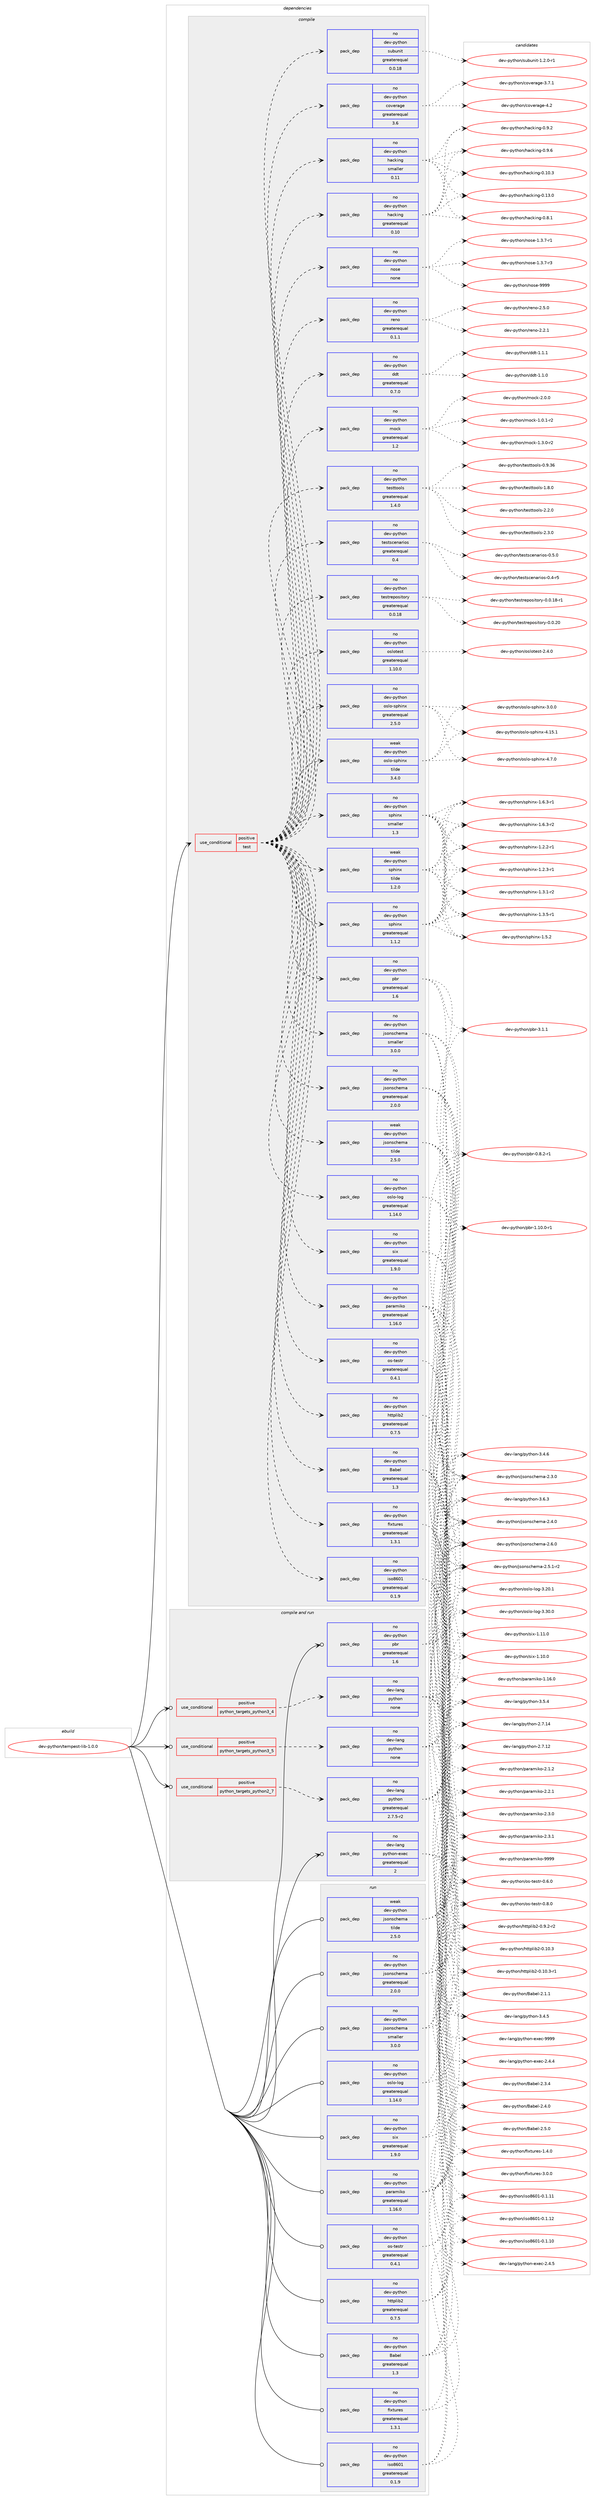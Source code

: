 digraph prolog {

# *************
# Graph options
# *************

newrank=true;
concentrate=true;
compound=true;
graph [rankdir=LR,fontname=Helvetica,fontsize=10,ranksep=1.5];#, ranksep=2.5, nodesep=0.2];
edge  [arrowhead=vee];
node  [fontname=Helvetica,fontsize=10];

# **********
# The ebuild
# **********

subgraph cluster_leftcol {
color=gray;
rank=same;
label=<<i>ebuild</i>>;
id [label="dev-python/tempest-lib-1.0.0", color=red, width=4, href="../dev-python/tempest-lib-1.0.0.svg"];
}

# ****************
# The dependencies
# ****************

subgraph cluster_midcol {
color=gray;
label=<<i>dependencies</i>>;
subgraph cluster_compile {
fillcolor="#eeeeee";
style=filled;
label=<<i>compile</i>>;
subgraph cond42608 {
dependency190089 [label=<<TABLE BORDER="0" CELLBORDER="1" CELLSPACING="0" CELLPADDING="4"><TR><TD ROWSPAN="3" CELLPADDING="10">use_conditional</TD></TR><TR><TD>positive</TD></TR><TR><TD>test</TD></TR></TABLE>>, shape=none, color=red];
subgraph pack143525 {
dependency190090 [label=<<TABLE BORDER="0" CELLBORDER="1" CELLSPACING="0" CELLPADDING="4" WIDTH="220"><TR><TD ROWSPAN="6" CELLPADDING="30">pack_dep</TD></TR><TR><TD WIDTH="110">no</TD></TR><TR><TD>dev-python</TD></TR><TR><TD>pbr</TD></TR><TR><TD>greaterequal</TD></TR><TR><TD>1.6</TD></TR></TABLE>>, shape=none, color=blue];
}
dependency190089:e -> dependency190090:w [weight=20,style="dashed",arrowhead="vee"];
subgraph pack143526 {
dependency190091 [label=<<TABLE BORDER="0" CELLBORDER="1" CELLSPACING="0" CELLPADDING="4" WIDTH="220"><TR><TD ROWSPAN="6" CELLPADDING="30">pack_dep</TD></TR><TR><TD WIDTH="110">no</TD></TR><TR><TD>dev-python</TD></TR><TR><TD>Babel</TD></TR><TR><TD>greaterequal</TD></TR><TR><TD>1.3</TD></TR></TABLE>>, shape=none, color=blue];
}
dependency190089:e -> dependency190091:w [weight=20,style="dashed",arrowhead="vee"];
subgraph pack143527 {
dependency190092 [label=<<TABLE BORDER="0" CELLBORDER="1" CELLSPACING="0" CELLPADDING="4" WIDTH="220"><TR><TD ROWSPAN="6" CELLPADDING="30">pack_dep</TD></TR><TR><TD WIDTH="110">no</TD></TR><TR><TD>dev-python</TD></TR><TR><TD>fixtures</TD></TR><TR><TD>greaterequal</TD></TR><TR><TD>1.3.1</TD></TR></TABLE>>, shape=none, color=blue];
}
dependency190089:e -> dependency190092:w [weight=20,style="dashed",arrowhead="vee"];
subgraph pack143528 {
dependency190093 [label=<<TABLE BORDER="0" CELLBORDER="1" CELLSPACING="0" CELLPADDING="4" WIDTH="220"><TR><TD ROWSPAN="6" CELLPADDING="30">pack_dep</TD></TR><TR><TD WIDTH="110">no</TD></TR><TR><TD>dev-python</TD></TR><TR><TD>iso8601</TD></TR><TR><TD>greaterequal</TD></TR><TR><TD>0.1.9</TD></TR></TABLE>>, shape=none, color=blue];
}
dependency190089:e -> dependency190093:w [weight=20,style="dashed",arrowhead="vee"];
subgraph pack143529 {
dependency190094 [label=<<TABLE BORDER="0" CELLBORDER="1" CELLSPACING="0" CELLPADDING="4" WIDTH="220"><TR><TD ROWSPAN="6" CELLPADDING="30">pack_dep</TD></TR><TR><TD WIDTH="110">no</TD></TR><TR><TD>dev-python</TD></TR><TR><TD>jsonschema</TD></TR><TR><TD>greaterequal</TD></TR><TR><TD>2.0.0</TD></TR></TABLE>>, shape=none, color=blue];
}
dependency190089:e -> dependency190094:w [weight=20,style="dashed",arrowhead="vee"];
subgraph pack143530 {
dependency190095 [label=<<TABLE BORDER="0" CELLBORDER="1" CELLSPACING="0" CELLPADDING="4" WIDTH="220"><TR><TD ROWSPAN="6" CELLPADDING="30">pack_dep</TD></TR><TR><TD WIDTH="110">weak</TD></TR><TR><TD>dev-python</TD></TR><TR><TD>jsonschema</TD></TR><TR><TD>tilde</TD></TR><TR><TD>2.5.0</TD></TR></TABLE>>, shape=none, color=blue];
}
dependency190089:e -> dependency190095:w [weight=20,style="dashed",arrowhead="vee"];
subgraph pack143531 {
dependency190096 [label=<<TABLE BORDER="0" CELLBORDER="1" CELLSPACING="0" CELLPADDING="4" WIDTH="220"><TR><TD ROWSPAN="6" CELLPADDING="30">pack_dep</TD></TR><TR><TD WIDTH="110">no</TD></TR><TR><TD>dev-python</TD></TR><TR><TD>jsonschema</TD></TR><TR><TD>smaller</TD></TR><TR><TD>3.0.0</TD></TR></TABLE>>, shape=none, color=blue];
}
dependency190089:e -> dependency190096:w [weight=20,style="dashed",arrowhead="vee"];
subgraph pack143532 {
dependency190097 [label=<<TABLE BORDER="0" CELLBORDER="1" CELLSPACING="0" CELLPADDING="4" WIDTH="220"><TR><TD ROWSPAN="6" CELLPADDING="30">pack_dep</TD></TR><TR><TD WIDTH="110">no</TD></TR><TR><TD>dev-python</TD></TR><TR><TD>httplib2</TD></TR><TR><TD>greaterequal</TD></TR><TR><TD>0.7.5</TD></TR></TABLE>>, shape=none, color=blue];
}
dependency190089:e -> dependency190097:w [weight=20,style="dashed",arrowhead="vee"];
subgraph pack143533 {
dependency190098 [label=<<TABLE BORDER="0" CELLBORDER="1" CELLSPACING="0" CELLPADDING="4" WIDTH="220"><TR><TD ROWSPAN="6" CELLPADDING="30">pack_dep</TD></TR><TR><TD WIDTH="110">no</TD></TR><TR><TD>dev-python</TD></TR><TR><TD>paramiko</TD></TR><TR><TD>greaterequal</TD></TR><TR><TD>1.16.0</TD></TR></TABLE>>, shape=none, color=blue];
}
dependency190089:e -> dependency190098:w [weight=20,style="dashed",arrowhead="vee"];
subgraph pack143534 {
dependency190099 [label=<<TABLE BORDER="0" CELLBORDER="1" CELLSPACING="0" CELLPADDING="4" WIDTH="220"><TR><TD ROWSPAN="6" CELLPADDING="30">pack_dep</TD></TR><TR><TD WIDTH="110">no</TD></TR><TR><TD>dev-python</TD></TR><TR><TD>six</TD></TR><TR><TD>greaterequal</TD></TR><TR><TD>1.9.0</TD></TR></TABLE>>, shape=none, color=blue];
}
dependency190089:e -> dependency190099:w [weight=20,style="dashed",arrowhead="vee"];
subgraph pack143535 {
dependency190100 [label=<<TABLE BORDER="0" CELLBORDER="1" CELLSPACING="0" CELLPADDING="4" WIDTH="220"><TR><TD ROWSPAN="6" CELLPADDING="30">pack_dep</TD></TR><TR><TD WIDTH="110">no</TD></TR><TR><TD>dev-python</TD></TR><TR><TD>oslo-log</TD></TR><TR><TD>greaterequal</TD></TR><TR><TD>1.14.0</TD></TR></TABLE>>, shape=none, color=blue];
}
dependency190089:e -> dependency190100:w [weight=20,style="dashed",arrowhead="vee"];
subgraph pack143536 {
dependency190101 [label=<<TABLE BORDER="0" CELLBORDER="1" CELLSPACING="0" CELLPADDING="4" WIDTH="220"><TR><TD ROWSPAN="6" CELLPADDING="30">pack_dep</TD></TR><TR><TD WIDTH="110">no</TD></TR><TR><TD>dev-python</TD></TR><TR><TD>os-testr</TD></TR><TR><TD>greaterequal</TD></TR><TR><TD>0.4.1</TD></TR></TABLE>>, shape=none, color=blue];
}
dependency190089:e -> dependency190101:w [weight=20,style="dashed",arrowhead="vee"];
subgraph pack143537 {
dependency190102 [label=<<TABLE BORDER="0" CELLBORDER="1" CELLSPACING="0" CELLPADDING="4" WIDTH="220"><TR><TD ROWSPAN="6" CELLPADDING="30">pack_dep</TD></TR><TR><TD WIDTH="110">no</TD></TR><TR><TD>dev-python</TD></TR><TR><TD>hacking</TD></TR><TR><TD>greaterequal</TD></TR><TR><TD>0.10</TD></TR></TABLE>>, shape=none, color=blue];
}
dependency190089:e -> dependency190102:w [weight=20,style="dashed",arrowhead="vee"];
subgraph pack143538 {
dependency190103 [label=<<TABLE BORDER="0" CELLBORDER="1" CELLSPACING="0" CELLPADDING="4" WIDTH="220"><TR><TD ROWSPAN="6" CELLPADDING="30">pack_dep</TD></TR><TR><TD WIDTH="110">no</TD></TR><TR><TD>dev-python</TD></TR><TR><TD>hacking</TD></TR><TR><TD>smaller</TD></TR><TR><TD>0.11</TD></TR></TABLE>>, shape=none, color=blue];
}
dependency190089:e -> dependency190103:w [weight=20,style="dashed",arrowhead="vee"];
subgraph pack143539 {
dependency190104 [label=<<TABLE BORDER="0" CELLBORDER="1" CELLSPACING="0" CELLPADDING="4" WIDTH="220"><TR><TD ROWSPAN="6" CELLPADDING="30">pack_dep</TD></TR><TR><TD WIDTH="110">no</TD></TR><TR><TD>dev-python</TD></TR><TR><TD>coverage</TD></TR><TR><TD>greaterequal</TD></TR><TR><TD>3.6</TD></TR></TABLE>>, shape=none, color=blue];
}
dependency190089:e -> dependency190104:w [weight=20,style="dashed",arrowhead="vee"];
subgraph pack143540 {
dependency190105 [label=<<TABLE BORDER="0" CELLBORDER="1" CELLSPACING="0" CELLPADDING="4" WIDTH="220"><TR><TD ROWSPAN="6" CELLPADDING="30">pack_dep</TD></TR><TR><TD WIDTH="110">no</TD></TR><TR><TD>dev-python</TD></TR><TR><TD>subunit</TD></TR><TR><TD>greaterequal</TD></TR><TR><TD>0.0.18</TD></TR></TABLE>>, shape=none, color=blue];
}
dependency190089:e -> dependency190105:w [weight=20,style="dashed",arrowhead="vee"];
subgraph pack143541 {
dependency190106 [label=<<TABLE BORDER="0" CELLBORDER="1" CELLSPACING="0" CELLPADDING="4" WIDTH="220"><TR><TD ROWSPAN="6" CELLPADDING="30">pack_dep</TD></TR><TR><TD WIDTH="110">no</TD></TR><TR><TD>dev-python</TD></TR><TR><TD>sphinx</TD></TR><TR><TD>greaterequal</TD></TR><TR><TD>1.1.2</TD></TR></TABLE>>, shape=none, color=blue];
}
dependency190089:e -> dependency190106:w [weight=20,style="dashed",arrowhead="vee"];
subgraph pack143542 {
dependency190107 [label=<<TABLE BORDER="0" CELLBORDER="1" CELLSPACING="0" CELLPADDING="4" WIDTH="220"><TR><TD ROWSPAN="6" CELLPADDING="30">pack_dep</TD></TR><TR><TD WIDTH="110">weak</TD></TR><TR><TD>dev-python</TD></TR><TR><TD>sphinx</TD></TR><TR><TD>tilde</TD></TR><TR><TD>1.2.0</TD></TR></TABLE>>, shape=none, color=blue];
}
dependency190089:e -> dependency190107:w [weight=20,style="dashed",arrowhead="vee"];
subgraph pack143543 {
dependency190108 [label=<<TABLE BORDER="0" CELLBORDER="1" CELLSPACING="0" CELLPADDING="4" WIDTH="220"><TR><TD ROWSPAN="6" CELLPADDING="30">pack_dep</TD></TR><TR><TD WIDTH="110">no</TD></TR><TR><TD>dev-python</TD></TR><TR><TD>sphinx</TD></TR><TR><TD>smaller</TD></TR><TR><TD>1.3</TD></TR></TABLE>>, shape=none, color=blue];
}
dependency190089:e -> dependency190108:w [weight=20,style="dashed",arrowhead="vee"];
subgraph pack143544 {
dependency190109 [label=<<TABLE BORDER="0" CELLBORDER="1" CELLSPACING="0" CELLPADDING="4" WIDTH="220"><TR><TD ROWSPAN="6" CELLPADDING="30">pack_dep</TD></TR><TR><TD WIDTH="110">no</TD></TR><TR><TD>dev-python</TD></TR><TR><TD>oslo-sphinx</TD></TR><TR><TD>greaterequal</TD></TR><TR><TD>2.5.0</TD></TR></TABLE>>, shape=none, color=blue];
}
dependency190089:e -> dependency190109:w [weight=20,style="dashed",arrowhead="vee"];
subgraph pack143545 {
dependency190110 [label=<<TABLE BORDER="0" CELLBORDER="1" CELLSPACING="0" CELLPADDING="4" WIDTH="220"><TR><TD ROWSPAN="6" CELLPADDING="30">pack_dep</TD></TR><TR><TD WIDTH="110">weak</TD></TR><TR><TD>dev-python</TD></TR><TR><TD>oslo-sphinx</TD></TR><TR><TD>tilde</TD></TR><TR><TD>3.4.0</TD></TR></TABLE>>, shape=none, color=blue];
}
dependency190089:e -> dependency190110:w [weight=20,style="dashed",arrowhead="vee"];
subgraph pack143546 {
dependency190111 [label=<<TABLE BORDER="0" CELLBORDER="1" CELLSPACING="0" CELLPADDING="4" WIDTH="220"><TR><TD ROWSPAN="6" CELLPADDING="30">pack_dep</TD></TR><TR><TD WIDTH="110">no</TD></TR><TR><TD>dev-python</TD></TR><TR><TD>oslotest</TD></TR><TR><TD>greaterequal</TD></TR><TR><TD>1.10.0</TD></TR></TABLE>>, shape=none, color=blue];
}
dependency190089:e -> dependency190111:w [weight=20,style="dashed",arrowhead="vee"];
subgraph pack143547 {
dependency190112 [label=<<TABLE BORDER="0" CELLBORDER="1" CELLSPACING="0" CELLPADDING="4" WIDTH="220"><TR><TD ROWSPAN="6" CELLPADDING="30">pack_dep</TD></TR><TR><TD WIDTH="110">no</TD></TR><TR><TD>dev-python</TD></TR><TR><TD>testrepository</TD></TR><TR><TD>greaterequal</TD></TR><TR><TD>0.0.18</TD></TR></TABLE>>, shape=none, color=blue];
}
dependency190089:e -> dependency190112:w [weight=20,style="dashed",arrowhead="vee"];
subgraph pack143548 {
dependency190113 [label=<<TABLE BORDER="0" CELLBORDER="1" CELLSPACING="0" CELLPADDING="4" WIDTH="220"><TR><TD ROWSPAN="6" CELLPADDING="30">pack_dep</TD></TR><TR><TD WIDTH="110">no</TD></TR><TR><TD>dev-python</TD></TR><TR><TD>testscenarios</TD></TR><TR><TD>greaterequal</TD></TR><TR><TD>0.4</TD></TR></TABLE>>, shape=none, color=blue];
}
dependency190089:e -> dependency190113:w [weight=20,style="dashed",arrowhead="vee"];
subgraph pack143549 {
dependency190114 [label=<<TABLE BORDER="0" CELLBORDER="1" CELLSPACING="0" CELLPADDING="4" WIDTH="220"><TR><TD ROWSPAN="6" CELLPADDING="30">pack_dep</TD></TR><TR><TD WIDTH="110">no</TD></TR><TR><TD>dev-python</TD></TR><TR><TD>testtools</TD></TR><TR><TD>greaterequal</TD></TR><TR><TD>1.4.0</TD></TR></TABLE>>, shape=none, color=blue];
}
dependency190089:e -> dependency190114:w [weight=20,style="dashed",arrowhead="vee"];
subgraph pack143550 {
dependency190115 [label=<<TABLE BORDER="0" CELLBORDER="1" CELLSPACING="0" CELLPADDING="4" WIDTH="220"><TR><TD ROWSPAN="6" CELLPADDING="30">pack_dep</TD></TR><TR><TD WIDTH="110">no</TD></TR><TR><TD>dev-python</TD></TR><TR><TD>mock</TD></TR><TR><TD>greaterequal</TD></TR><TR><TD>1.2</TD></TR></TABLE>>, shape=none, color=blue];
}
dependency190089:e -> dependency190115:w [weight=20,style="dashed",arrowhead="vee"];
subgraph pack143551 {
dependency190116 [label=<<TABLE BORDER="0" CELLBORDER="1" CELLSPACING="0" CELLPADDING="4" WIDTH="220"><TR><TD ROWSPAN="6" CELLPADDING="30">pack_dep</TD></TR><TR><TD WIDTH="110">no</TD></TR><TR><TD>dev-python</TD></TR><TR><TD>ddt</TD></TR><TR><TD>greaterequal</TD></TR><TR><TD>0.7.0</TD></TR></TABLE>>, shape=none, color=blue];
}
dependency190089:e -> dependency190116:w [weight=20,style="dashed",arrowhead="vee"];
subgraph pack143552 {
dependency190117 [label=<<TABLE BORDER="0" CELLBORDER="1" CELLSPACING="0" CELLPADDING="4" WIDTH="220"><TR><TD ROWSPAN="6" CELLPADDING="30">pack_dep</TD></TR><TR><TD WIDTH="110">no</TD></TR><TR><TD>dev-python</TD></TR><TR><TD>reno</TD></TR><TR><TD>greaterequal</TD></TR><TR><TD>0.1.1</TD></TR></TABLE>>, shape=none, color=blue];
}
dependency190089:e -> dependency190117:w [weight=20,style="dashed",arrowhead="vee"];
subgraph pack143553 {
dependency190118 [label=<<TABLE BORDER="0" CELLBORDER="1" CELLSPACING="0" CELLPADDING="4" WIDTH="220"><TR><TD ROWSPAN="6" CELLPADDING="30">pack_dep</TD></TR><TR><TD WIDTH="110">no</TD></TR><TR><TD>dev-python</TD></TR><TR><TD>nose</TD></TR><TR><TD>none</TD></TR><TR><TD></TD></TR></TABLE>>, shape=none, color=blue];
}
dependency190089:e -> dependency190118:w [weight=20,style="dashed",arrowhead="vee"];
}
id:e -> dependency190089:w [weight=20,style="solid",arrowhead="vee"];
}
subgraph cluster_compileandrun {
fillcolor="#eeeeee";
style=filled;
label=<<i>compile and run</i>>;
subgraph cond42609 {
dependency190119 [label=<<TABLE BORDER="0" CELLBORDER="1" CELLSPACING="0" CELLPADDING="4"><TR><TD ROWSPAN="3" CELLPADDING="10">use_conditional</TD></TR><TR><TD>positive</TD></TR><TR><TD>python_targets_python2_7</TD></TR></TABLE>>, shape=none, color=red];
subgraph pack143554 {
dependency190120 [label=<<TABLE BORDER="0" CELLBORDER="1" CELLSPACING="0" CELLPADDING="4" WIDTH="220"><TR><TD ROWSPAN="6" CELLPADDING="30">pack_dep</TD></TR><TR><TD WIDTH="110">no</TD></TR><TR><TD>dev-lang</TD></TR><TR><TD>python</TD></TR><TR><TD>greaterequal</TD></TR><TR><TD>2.7.5-r2</TD></TR></TABLE>>, shape=none, color=blue];
}
dependency190119:e -> dependency190120:w [weight=20,style="dashed",arrowhead="vee"];
}
id:e -> dependency190119:w [weight=20,style="solid",arrowhead="odotvee"];
subgraph cond42610 {
dependency190121 [label=<<TABLE BORDER="0" CELLBORDER="1" CELLSPACING="0" CELLPADDING="4"><TR><TD ROWSPAN="3" CELLPADDING="10">use_conditional</TD></TR><TR><TD>positive</TD></TR><TR><TD>python_targets_python3_4</TD></TR></TABLE>>, shape=none, color=red];
subgraph pack143555 {
dependency190122 [label=<<TABLE BORDER="0" CELLBORDER="1" CELLSPACING="0" CELLPADDING="4" WIDTH="220"><TR><TD ROWSPAN="6" CELLPADDING="30">pack_dep</TD></TR><TR><TD WIDTH="110">no</TD></TR><TR><TD>dev-lang</TD></TR><TR><TD>python</TD></TR><TR><TD>none</TD></TR><TR><TD></TD></TR></TABLE>>, shape=none, color=blue];
}
dependency190121:e -> dependency190122:w [weight=20,style="dashed",arrowhead="vee"];
}
id:e -> dependency190121:w [weight=20,style="solid",arrowhead="odotvee"];
subgraph cond42611 {
dependency190123 [label=<<TABLE BORDER="0" CELLBORDER="1" CELLSPACING="0" CELLPADDING="4"><TR><TD ROWSPAN="3" CELLPADDING="10">use_conditional</TD></TR><TR><TD>positive</TD></TR><TR><TD>python_targets_python3_5</TD></TR></TABLE>>, shape=none, color=red];
subgraph pack143556 {
dependency190124 [label=<<TABLE BORDER="0" CELLBORDER="1" CELLSPACING="0" CELLPADDING="4" WIDTH="220"><TR><TD ROWSPAN="6" CELLPADDING="30">pack_dep</TD></TR><TR><TD WIDTH="110">no</TD></TR><TR><TD>dev-lang</TD></TR><TR><TD>python</TD></TR><TR><TD>none</TD></TR><TR><TD></TD></TR></TABLE>>, shape=none, color=blue];
}
dependency190123:e -> dependency190124:w [weight=20,style="dashed",arrowhead="vee"];
}
id:e -> dependency190123:w [weight=20,style="solid",arrowhead="odotvee"];
subgraph pack143557 {
dependency190125 [label=<<TABLE BORDER="0" CELLBORDER="1" CELLSPACING="0" CELLPADDING="4" WIDTH="220"><TR><TD ROWSPAN="6" CELLPADDING="30">pack_dep</TD></TR><TR><TD WIDTH="110">no</TD></TR><TR><TD>dev-lang</TD></TR><TR><TD>python-exec</TD></TR><TR><TD>greaterequal</TD></TR><TR><TD>2</TD></TR></TABLE>>, shape=none, color=blue];
}
id:e -> dependency190125:w [weight=20,style="solid",arrowhead="odotvee"];
subgraph pack143558 {
dependency190126 [label=<<TABLE BORDER="0" CELLBORDER="1" CELLSPACING="0" CELLPADDING="4" WIDTH="220"><TR><TD ROWSPAN="6" CELLPADDING="30">pack_dep</TD></TR><TR><TD WIDTH="110">no</TD></TR><TR><TD>dev-python</TD></TR><TR><TD>pbr</TD></TR><TR><TD>greaterequal</TD></TR><TR><TD>1.6</TD></TR></TABLE>>, shape=none, color=blue];
}
id:e -> dependency190126:w [weight=20,style="solid",arrowhead="odotvee"];
}
subgraph cluster_run {
fillcolor="#eeeeee";
style=filled;
label=<<i>run</i>>;
subgraph pack143559 {
dependency190127 [label=<<TABLE BORDER="0" CELLBORDER="1" CELLSPACING="0" CELLPADDING="4" WIDTH="220"><TR><TD ROWSPAN="6" CELLPADDING="30">pack_dep</TD></TR><TR><TD WIDTH="110">no</TD></TR><TR><TD>dev-python</TD></TR><TR><TD>Babel</TD></TR><TR><TD>greaterequal</TD></TR><TR><TD>1.3</TD></TR></TABLE>>, shape=none, color=blue];
}
id:e -> dependency190127:w [weight=20,style="solid",arrowhead="odot"];
subgraph pack143560 {
dependency190128 [label=<<TABLE BORDER="0" CELLBORDER="1" CELLSPACING="0" CELLPADDING="4" WIDTH="220"><TR><TD ROWSPAN="6" CELLPADDING="30">pack_dep</TD></TR><TR><TD WIDTH="110">no</TD></TR><TR><TD>dev-python</TD></TR><TR><TD>fixtures</TD></TR><TR><TD>greaterequal</TD></TR><TR><TD>1.3.1</TD></TR></TABLE>>, shape=none, color=blue];
}
id:e -> dependency190128:w [weight=20,style="solid",arrowhead="odot"];
subgraph pack143561 {
dependency190129 [label=<<TABLE BORDER="0" CELLBORDER="1" CELLSPACING="0" CELLPADDING="4" WIDTH="220"><TR><TD ROWSPAN="6" CELLPADDING="30">pack_dep</TD></TR><TR><TD WIDTH="110">no</TD></TR><TR><TD>dev-python</TD></TR><TR><TD>httplib2</TD></TR><TR><TD>greaterequal</TD></TR><TR><TD>0.7.5</TD></TR></TABLE>>, shape=none, color=blue];
}
id:e -> dependency190129:w [weight=20,style="solid",arrowhead="odot"];
subgraph pack143562 {
dependency190130 [label=<<TABLE BORDER="0" CELLBORDER="1" CELLSPACING="0" CELLPADDING="4" WIDTH="220"><TR><TD ROWSPAN="6" CELLPADDING="30">pack_dep</TD></TR><TR><TD WIDTH="110">no</TD></TR><TR><TD>dev-python</TD></TR><TR><TD>iso8601</TD></TR><TR><TD>greaterequal</TD></TR><TR><TD>0.1.9</TD></TR></TABLE>>, shape=none, color=blue];
}
id:e -> dependency190130:w [weight=20,style="solid",arrowhead="odot"];
subgraph pack143563 {
dependency190131 [label=<<TABLE BORDER="0" CELLBORDER="1" CELLSPACING="0" CELLPADDING="4" WIDTH="220"><TR><TD ROWSPAN="6" CELLPADDING="30">pack_dep</TD></TR><TR><TD WIDTH="110">no</TD></TR><TR><TD>dev-python</TD></TR><TR><TD>jsonschema</TD></TR><TR><TD>greaterequal</TD></TR><TR><TD>2.0.0</TD></TR></TABLE>>, shape=none, color=blue];
}
id:e -> dependency190131:w [weight=20,style="solid",arrowhead="odot"];
subgraph pack143564 {
dependency190132 [label=<<TABLE BORDER="0" CELLBORDER="1" CELLSPACING="0" CELLPADDING="4" WIDTH="220"><TR><TD ROWSPAN="6" CELLPADDING="30">pack_dep</TD></TR><TR><TD WIDTH="110">no</TD></TR><TR><TD>dev-python</TD></TR><TR><TD>jsonschema</TD></TR><TR><TD>smaller</TD></TR><TR><TD>3.0.0</TD></TR></TABLE>>, shape=none, color=blue];
}
id:e -> dependency190132:w [weight=20,style="solid",arrowhead="odot"];
subgraph pack143565 {
dependency190133 [label=<<TABLE BORDER="0" CELLBORDER="1" CELLSPACING="0" CELLPADDING="4" WIDTH="220"><TR><TD ROWSPAN="6" CELLPADDING="30">pack_dep</TD></TR><TR><TD WIDTH="110">no</TD></TR><TR><TD>dev-python</TD></TR><TR><TD>os-testr</TD></TR><TR><TD>greaterequal</TD></TR><TR><TD>0.4.1</TD></TR></TABLE>>, shape=none, color=blue];
}
id:e -> dependency190133:w [weight=20,style="solid",arrowhead="odot"];
subgraph pack143566 {
dependency190134 [label=<<TABLE BORDER="0" CELLBORDER="1" CELLSPACING="0" CELLPADDING="4" WIDTH="220"><TR><TD ROWSPAN="6" CELLPADDING="30">pack_dep</TD></TR><TR><TD WIDTH="110">no</TD></TR><TR><TD>dev-python</TD></TR><TR><TD>oslo-log</TD></TR><TR><TD>greaterequal</TD></TR><TR><TD>1.14.0</TD></TR></TABLE>>, shape=none, color=blue];
}
id:e -> dependency190134:w [weight=20,style="solid",arrowhead="odot"];
subgraph pack143567 {
dependency190135 [label=<<TABLE BORDER="0" CELLBORDER="1" CELLSPACING="0" CELLPADDING="4" WIDTH="220"><TR><TD ROWSPAN="6" CELLPADDING="30">pack_dep</TD></TR><TR><TD WIDTH="110">no</TD></TR><TR><TD>dev-python</TD></TR><TR><TD>paramiko</TD></TR><TR><TD>greaterequal</TD></TR><TR><TD>1.16.0</TD></TR></TABLE>>, shape=none, color=blue];
}
id:e -> dependency190135:w [weight=20,style="solid",arrowhead="odot"];
subgraph pack143568 {
dependency190136 [label=<<TABLE BORDER="0" CELLBORDER="1" CELLSPACING="0" CELLPADDING="4" WIDTH="220"><TR><TD ROWSPAN="6" CELLPADDING="30">pack_dep</TD></TR><TR><TD WIDTH="110">no</TD></TR><TR><TD>dev-python</TD></TR><TR><TD>six</TD></TR><TR><TD>greaterequal</TD></TR><TR><TD>1.9.0</TD></TR></TABLE>>, shape=none, color=blue];
}
id:e -> dependency190136:w [weight=20,style="solid",arrowhead="odot"];
subgraph pack143569 {
dependency190137 [label=<<TABLE BORDER="0" CELLBORDER="1" CELLSPACING="0" CELLPADDING="4" WIDTH="220"><TR><TD ROWSPAN="6" CELLPADDING="30">pack_dep</TD></TR><TR><TD WIDTH="110">weak</TD></TR><TR><TD>dev-python</TD></TR><TR><TD>jsonschema</TD></TR><TR><TD>tilde</TD></TR><TR><TD>2.5.0</TD></TR></TABLE>>, shape=none, color=blue];
}
id:e -> dependency190137:w [weight=20,style="solid",arrowhead="odot"];
}
}

# **************
# The candidates
# **************

subgraph cluster_choices {
rank=same;
color=gray;
label=<<i>candidates</i>>;

subgraph choice143525 {
color=black;
nodesep=1;
choice1001011184511212111610411111047112981144548465646504511449 [label="dev-python/pbr-0.8.2-r1", color=red, width=4,href="../dev-python/pbr-0.8.2-r1.svg"];
choice100101118451121211161041111104711298114454946494846484511449 [label="dev-python/pbr-1.10.0-r1", color=red, width=4,href="../dev-python/pbr-1.10.0-r1.svg"];
choice100101118451121211161041111104711298114455146494649 [label="dev-python/pbr-3.1.1", color=red, width=4,href="../dev-python/pbr-3.1.1.svg"];
dependency190090:e -> choice1001011184511212111610411111047112981144548465646504511449:w [style=dotted,weight="100"];
dependency190090:e -> choice100101118451121211161041111104711298114454946494846484511449:w [style=dotted,weight="100"];
dependency190090:e -> choice100101118451121211161041111104711298114455146494649:w [style=dotted,weight="100"];
}
subgraph choice143526 {
color=black;
nodesep=1;
choice1001011184511212111610411111047669798101108455046494649 [label="dev-python/Babel-2.1.1", color=red, width=4,href="../dev-python/Babel-2.1.1.svg"];
choice1001011184511212111610411111047669798101108455046514652 [label="dev-python/Babel-2.3.4", color=red, width=4,href="../dev-python/Babel-2.3.4.svg"];
choice1001011184511212111610411111047669798101108455046524648 [label="dev-python/Babel-2.4.0", color=red, width=4,href="../dev-python/Babel-2.4.0.svg"];
choice1001011184511212111610411111047669798101108455046534648 [label="dev-python/Babel-2.5.0", color=red, width=4,href="../dev-python/Babel-2.5.0.svg"];
dependency190091:e -> choice1001011184511212111610411111047669798101108455046494649:w [style=dotted,weight="100"];
dependency190091:e -> choice1001011184511212111610411111047669798101108455046514652:w [style=dotted,weight="100"];
dependency190091:e -> choice1001011184511212111610411111047669798101108455046524648:w [style=dotted,weight="100"];
dependency190091:e -> choice1001011184511212111610411111047669798101108455046534648:w [style=dotted,weight="100"];
}
subgraph choice143527 {
color=black;
nodesep=1;
choice1001011184511212111610411111047102105120116117114101115454946524648 [label="dev-python/fixtures-1.4.0", color=red, width=4,href="../dev-python/fixtures-1.4.0.svg"];
choice1001011184511212111610411111047102105120116117114101115455146484648 [label="dev-python/fixtures-3.0.0", color=red, width=4,href="../dev-python/fixtures-3.0.0.svg"];
dependency190092:e -> choice1001011184511212111610411111047102105120116117114101115454946524648:w [style=dotted,weight="100"];
dependency190092:e -> choice1001011184511212111610411111047102105120116117114101115455146484648:w [style=dotted,weight="100"];
}
subgraph choice143528 {
color=black;
nodesep=1;
choice10010111845112121116104111110471051151115654484945484649464948 [label="dev-python/iso8601-0.1.10", color=red, width=4,href="../dev-python/iso8601-0.1.10.svg"];
choice10010111845112121116104111110471051151115654484945484649464949 [label="dev-python/iso8601-0.1.11", color=red, width=4,href="../dev-python/iso8601-0.1.11.svg"];
choice10010111845112121116104111110471051151115654484945484649464950 [label="dev-python/iso8601-0.1.12", color=red, width=4,href="../dev-python/iso8601-0.1.12.svg"];
dependency190093:e -> choice10010111845112121116104111110471051151115654484945484649464948:w [style=dotted,weight="100"];
dependency190093:e -> choice10010111845112121116104111110471051151115654484945484649464949:w [style=dotted,weight="100"];
dependency190093:e -> choice10010111845112121116104111110471051151115654484945484649464950:w [style=dotted,weight="100"];
}
subgraph choice143529 {
color=black;
nodesep=1;
choice10010111845112121116104111110471061151111101159910410110997455046514648 [label="dev-python/jsonschema-2.3.0", color=red, width=4,href="../dev-python/jsonschema-2.3.0.svg"];
choice10010111845112121116104111110471061151111101159910410110997455046524648 [label="dev-python/jsonschema-2.4.0", color=red, width=4,href="../dev-python/jsonschema-2.4.0.svg"];
choice100101118451121211161041111104710611511111011599104101109974550465346494511450 [label="dev-python/jsonschema-2.5.1-r2", color=red, width=4,href="../dev-python/jsonschema-2.5.1-r2.svg"];
choice10010111845112121116104111110471061151111101159910410110997455046544648 [label="dev-python/jsonschema-2.6.0", color=red, width=4,href="../dev-python/jsonschema-2.6.0.svg"];
dependency190094:e -> choice10010111845112121116104111110471061151111101159910410110997455046514648:w [style=dotted,weight="100"];
dependency190094:e -> choice10010111845112121116104111110471061151111101159910410110997455046524648:w [style=dotted,weight="100"];
dependency190094:e -> choice100101118451121211161041111104710611511111011599104101109974550465346494511450:w [style=dotted,weight="100"];
dependency190094:e -> choice10010111845112121116104111110471061151111101159910410110997455046544648:w [style=dotted,weight="100"];
}
subgraph choice143530 {
color=black;
nodesep=1;
choice10010111845112121116104111110471061151111101159910410110997455046514648 [label="dev-python/jsonschema-2.3.0", color=red, width=4,href="../dev-python/jsonschema-2.3.0.svg"];
choice10010111845112121116104111110471061151111101159910410110997455046524648 [label="dev-python/jsonschema-2.4.0", color=red, width=4,href="../dev-python/jsonschema-2.4.0.svg"];
choice100101118451121211161041111104710611511111011599104101109974550465346494511450 [label="dev-python/jsonschema-2.5.1-r2", color=red, width=4,href="../dev-python/jsonschema-2.5.1-r2.svg"];
choice10010111845112121116104111110471061151111101159910410110997455046544648 [label="dev-python/jsonschema-2.6.0", color=red, width=4,href="../dev-python/jsonschema-2.6.0.svg"];
dependency190095:e -> choice10010111845112121116104111110471061151111101159910410110997455046514648:w [style=dotted,weight="100"];
dependency190095:e -> choice10010111845112121116104111110471061151111101159910410110997455046524648:w [style=dotted,weight="100"];
dependency190095:e -> choice100101118451121211161041111104710611511111011599104101109974550465346494511450:w [style=dotted,weight="100"];
dependency190095:e -> choice10010111845112121116104111110471061151111101159910410110997455046544648:w [style=dotted,weight="100"];
}
subgraph choice143531 {
color=black;
nodesep=1;
choice10010111845112121116104111110471061151111101159910410110997455046514648 [label="dev-python/jsonschema-2.3.0", color=red, width=4,href="../dev-python/jsonschema-2.3.0.svg"];
choice10010111845112121116104111110471061151111101159910410110997455046524648 [label="dev-python/jsonschema-2.4.0", color=red, width=4,href="../dev-python/jsonschema-2.4.0.svg"];
choice100101118451121211161041111104710611511111011599104101109974550465346494511450 [label="dev-python/jsonschema-2.5.1-r2", color=red, width=4,href="../dev-python/jsonschema-2.5.1-r2.svg"];
choice10010111845112121116104111110471061151111101159910410110997455046544648 [label="dev-python/jsonschema-2.6.0", color=red, width=4,href="../dev-python/jsonschema-2.6.0.svg"];
dependency190096:e -> choice10010111845112121116104111110471061151111101159910410110997455046514648:w [style=dotted,weight="100"];
dependency190096:e -> choice10010111845112121116104111110471061151111101159910410110997455046524648:w [style=dotted,weight="100"];
dependency190096:e -> choice100101118451121211161041111104710611511111011599104101109974550465346494511450:w [style=dotted,weight="100"];
dependency190096:e -> choice10010111845112121116104111110471061151111101159910410110997455046544648:w [style=dotted,weight="100"];
}
subgraph choice143532 {
color=black;
nodesep=1;
choice1001011184511212111610411111047104116116112108105985045484649484651 [label="dev-python/httplib2-0.10.3", color=red, width=4,href="../dev-python/httplib2-0.10.3.svg"];
choice10010111845112121116104111110471041161161121081059850454846494846514511449 [label="dev-python/httplib2-0.10.3-r1", color=red, width=4,href="../dev-python/httplib2-0.10.3-r1.svg"];
choice100101118451121211161041111104710411611611210810598504548465746504511450 [label="dev-python/httplib2-0.9.2-r2", color=red, width=4,href="../dev-python/httplib2-0.9.2-r2.svg"];
dependency190097:e -> choice1001011184511212111610411111047104116116112108105985045484649484651:w [style=dotted,weight="100"];
dependency190097:e -> choice10010111845112121116104111110471041161161121081059850454846494846514511449:w [style=dotted,weight="100"];
dependency190097:e -> choice100101118451121211161041111104710411611611210810598504548465746504511450:w [style=dotted,weight="100"];
}
subgraph choice143533 {
color=black;
nodesep=1;
choice1001011184511212111610411111047112971149710910510711145494649544648 [label="dev-python/paramiko-1.16.0", color=red, width=4,href="../dev-python/paramiko-1.16.0.svg"];
choice10010111845112121116104111110471129711497109105107111455046494650 [label="dev-python/paramiko-2.1.2", color=red, width=4,href="../dev-python/paramiko-2.1.2.svg"];
choice10010111845112121116104111110471129711497109105107111455046504649 [label="dev-python/paramiko-2.2.1", color=red, width=4,href="../dev-python/paramiko-2.2.1.svg"];
choice10010111845112121116104111110471129711497109105107111455046514648 [label="dev-python/paramiko-2.3.0", color=red, width=4,href="../dev-python/paramiko-2.3.0.svg"];
choice10010111845112121116104111110471129711497109105107111455046514649 [label="dev-python/paramiko-2.3.1", color=red, width=4,href="../dev-python/paramiko-2.3.1.svg"];
choice100101118451121211161041111104711297114971091051071114557575757 [label="dev-python/paramiko-9999", color=red, width=4,href="../dev-python/paramiko-9999.svg"];
dependency190098:e -> choice1001011184511212111610411111047112971149710910510711145494649544648:w [style=dotted,weight="100"];
dependency190098:e -> choice10010111845112121116104111110471129711497109105107111455046494650:w [style=dotted,weight="100"];
dependency190098:e -> choice10010111845112121116104111110471129711497109105107111455046504649:w [style=dotted,weight="100"];
dependency190098:e -> choice10010111845112121116104111110471129711497109105107111455046514648:w [style=dotted,weight="100"];
dependency190098:e -> choice10010111845112121116104111110471129711497109105107111455046514649:w [style=dotted,weight="100"];
dependency190098:e -> choice100101118451121211161041111104711297114971091051071114557575757:w [style=dotted,weight="100"];
}
subgraph choice143534 {
color=black;
nodesep=1;
choice100101118451121211161041111104711510512045494649484648 [label="dev-python/six-1.10.0", color=red, width=4,href="../dev-python/six-1.10.0.svg"];
choice100101118451121211161041111104711510512045494649494648 [label="dev-python/six-1.11.0", color=red, width=4,href="../dev-python/six-1.11.0.svg"];
dependency190099:e -> choice100101118451121211161041111104711510512045494649484648:w [style=dotted,weight="100"];
dependency190099:e -> choice100101118451121211161041111104711510512045494649494648:w [style=dotted,weight="100"];
}
subgraph choice143535 {
color=black;
nodesep=1;
choice10010111845112121116104111110471111151081114510811110345514650484649 [label="dev-python/oslo-log-3.20.1", color=red, width=4,href="../dev-python/oslo-log-3.20.1.svg"];
choice10010111845112121116104111110471111151081114510811110345514651484648 [label="dev-python/oslo-log-3.30.0", color=red, width=4,href="../dev-python/oslo-log-3.30.0.svg"];
dependency190100:e -> choice10010111845112121116104111110471111151081114510811110345514650484649:w [style=dotted,weight="100"];
dependency190100:e -> choice10010111845112121116104111110471111151081114510811110345514651484648:w [style=dotted,weight="100"];
}
subgraph choice143536 {
color=black;
nodesep=1;
choice100101118451121211161041111104711111545116101115116114454846544648 [label="dev-python/os-testr-0.6.0", color=red, width=4,href="../dev-python/os-testr-0.6.0.svg"];
choice100101118451121211161041111104711111545116101115116114454846564648 [label="dev-python/os-testr-0.8.0", color=red, width=4,href="../dev-python/os-testr-0.8.0.svg"];
dependency190101:e -> choice100101118451121211161041111104711111545116101115116114454846544648:w [style=dotted,weight="100"];
dependency190101:e -> choice100101118451121211161041111104711111545116101115116114454846564648:w [style=dotted,weight="100"];
}
subgraph choice143537 {
color=black;
nodesep=1;
choice1001011184511212111610411111047104979910710511010345484649484651 [label="dev-python/hacking-0.10.3", color=red, width=4,href="../dev-python/hacking-0.10.3.svg"];
choice1001011184511212111610411111047104979910710511010345484649514648 [label="dev-python/hacking-0.13.0", color=red, width=4,href="../dev-python/hacking-0.13.0.svg"];
choice10010111845112121116104111110471049799107105110103454846564649 [label="dev-python/hacking-0.8.1", color=red, width=4,href="../dev-python/hacking-0.8.1.svg"];
choice10010111845112121116104111110471049799107105110103454846574650 [label="dev-python/hacking-0.9.2", color=red, width=4,href="../dev-python/hacking-0.9.2.svg"];
choice10010111845112121116104111110471049799107105110103454846574654 [label="dev-python/hacking-0.9.6", color=red, width=4,href="../dev-python/hacking-0.9.6.svg"];
dependency190102:e -> choice1001011184511212111610411111047104979910710511010345484649484651:w [style=dotted,weight="100"];
dependency190102:e -> choice1001011184511212111610411111047104979910710511010345484649514648:w [style=dotted,weight="100"];
dependency190102:e -> choice10010111845112121116104111110471049799107105110103454846564649:w [style=dotted,weight="100"];
dependency190102:e -> choice10010111845112121116104111110471049799107105110103454846574650:w [style=dotted,weight="100"];
dependency190102:e -> choice10010111845112121116104111110471049799107105110103454846574654:w [style=dotted,weight="100"];
}
subgraph choice143538 {
color=black;
nodesep=1;
choice1001011184511212111610411111047104979910710511010345484649484651 [label="dev-python/hacking-0.10.3", color=red, width=4,href="../dev-python/hacking-0.10.3.svg"];
choice1001011184511212111610411111047104979910710511010345484649514648 [label="dev-python/hacking-0.13.0", color=red, width=4,href="../dev-python/hacking-0.13.0.svg"];
choice10010111845112121116104111110471049799107105110103454846564649 [label="dev-python/hacking-0.8.1", color=red, width=4,href="../dev-python/hacking-0.8.1.svg"];
choice10010111845112121116104111110471049799107105110103454846574650 [label="dev-python/hacking-0.9.2", color=red, width=4,href="../dev-python/hacking-0.9.2.svg"];
choice10010111845112121116104111110471049799107105110103454846574654 [label="dev-python/hacking-0.9.6", color=red, width=4,href="../dev-python/hacking-0.9.6.svg"];
dependency190103:e -> choice1001011184511212111610411111047104979910710511010345484649484651:w [style=dotted,weight="100"];
dependency190103:e -> choice1001011184511212111610411111047104979910710511010345484649514648:w [style=dotted,weight="100"];
dependency190103:e -> choice10010111845112121116104111110471049799107105110103454846564649:w [style=dotted,weight="100"];
dependency190103:e -> choice10010111845112121116104111110471049799107105110103454846574650:w [style=dotted,weight="100"];
dependency190103:e -> choice10010111845112121116104111110471049799107105110103454846574654:w [style=dotted,weight="100"];
}
subgraph choice143539 {
color=black;
nodesep=1;
choice10010111845112121116104111110479911111810111497103101455146554649 [label="dev-python/coverage-3.7.1", color=red, width=4,href="../dev-python/coverage-3.7.1.svg"];
choice1001011184511212111610411111047991111181011149710310145524650 [label="dev-python/coverage-4.2", color=red, width=4,href="../dev-python/coverage-4.2.svg"];
dependency190104:e -> choice10010111845112121116104111110479911111810111497103101455146554649:w [style=dotted,weight="100"];
dependency190104:e -> choice1001011184511212111610411111047991111181011149710310145524650:w [style=dotted,weight="100"];
}
subgraph choice143540 {
color=black;
nodesep=1;
choice1001011184511212111610411111047115117981171101051164549465046484511449 [label="dev-python/subunit-1.2.0-r1", color=red, width=4,href="../dev-python/subunit-1.2.0-r1.svg"];
dependency190105:e -> choice1001011184511212111610411111047115117981171101051164549465046484511449:w [style=dotted,weight="100"];
}
subgraph choice143541 {
color=black;
nodesep=1;
choice10010111845112121116104111110471151121041051101204549465046504511449 [label="dev-python/sphinx-1.2.2-r1", color=red, width=4,href="../dev-python/sphinx-1.2.2-r1.svg"];
choice10010111845112121116104111110471151121041051101204549465046514511449 [label="dev-python/sphinx-1.2.3-r1", color=red, width=4,href="../dev-python/sphinx-1.2.3-r1.svg"];
choice10010111845112121116104111110471151121041051101204549465146494511450 [label="dev-python/sphinx-1.3.1-r2", color=red, width=4,href="../dev-python/sphinx-1.3.1-r2.svg"];
choice10010111845112121116104111110471151121041051101204549465146534511449 [label="dev-python/sphinx-1.3.5-r1", color=red, width=4,href="../dev-python/sphinx-1.3.5-r1.svg"];
choice1001011184511212111610411111047115112104105110120454946534650 [label="dev-python/sphinx-1.5.2", color=red, width=4,href="../dev-python/sphinx-1.5.2.svg"];
choice10010111845112121116104111110471151121041051101204549465446514511449 [label="dev-python/sphinx-1.6.3-r1", color=red, width=4,href="../dev-python/sphinx-1.6.3-r1.svg"];
choice10010111845112121116104111110471151121041051101204549465446514511450 [label="dev-python/sphinx-1.6.3-r2", color=red, width=4,href="../dev-python/sphinx-1.6.3-r2.svg"];
dependency190106:e -> choice10010111845112121116104111110471151121041051101204549465046504511449:w [style=dotted,weight="100"];
dependency190106:e -> choice10010111845112121116104111110471151121041051101204549465046514511449:w [style=dotted,weight="100"];
dependency190106:e -> choice10010111845112121116104111110471151121041051101204549465146494511450:w [style=dotted,weight="100"];
dependency190106:e -> choice10010111845112121116104111110471151121041051101204549465146534511449:w [style=dotted,weight="100"];
dependency190106:e -> choice1001011184511212111610411111047115112104105110120454946534650:w [style=dotted,weight="100"];
dependency190106:e -> choice10010111845112121116104111110471151121041051101204549465446514511449:w [style=dotted,weight="100"];
dependency190106:e -> choice10010111845112121116104111110471151121041051101204549465446514511450:w [style=dotted,weight="100"];
}
subgraph choice143542 {
color=black;
nodesep=1;
choice10010111845112121116104111110471151121041051101204549465046504511449 [label="dev-python/sphinx-1.2.2-r1", color=red, width=4,href="../dev-python/sphinx-1.2.2-r1.svg"];
choice10010111845112121116104111110471151121041051101204549465046514511449 [label="dev-python/sphinx-1.2.3-r1", color=red, width=4,href="../dev-python/sphinx-1.2.3-r1.svg"];
choice10010111845112121116104111110471151121041051101204549465146494511450 [label="dev-python/sphinx-1.3.1-r2", color=red, width=4,href="../dev-python/sphinx-1.3.1-r2.svg"];
choice10010111845112121116104111110471151121041051101204549465146534511449 [label="dev-python/sphinx-1.3.5-r1", color=red, width=4,href="../dev-python/sphinx-1.3.5-r1.svg"];
choice1001011184511212111610411111047115112104105110120454946534650 [label="dev-python/sphinx-1.5.2", color=red, width=4,href="../dev-python/sphinx-1.5.2.svg"];
choice10010111845112121116104111110471151121041051101204549465446514511449 [label="dev-python/sphinx-1.6.3-r1", color=red, width=4,href="../dev-python/sphinx-1.6.3-r1.svg"];
choice10010111845112121116104111110471151121041051101204549465446514511450 [label="dev-python/sphinx-1.6.3-r2", color=red, width=4,href="../dev-python/sphinx-1.6.3-r2.svg"];
dependency190107:e -> choice10010111845112121116104111110471151121041051101204549465046504511449:w [style=dotted,weight="100"];
dependency190107:e -> choice10010111845112121116104111110471151121041051101204549465046514511449:w [style=dotted,weight="100"];
dependency190107:e -> choice10010111845112121116104111110471151121041051101204549465146494511450:w [style=dotted,weight="100"];
dependency190107:e -> choice10010111845112121116104111110471151121041051101204549465146534511449:w [style=dotted,weight="100"];
dependency190107:e -> choice1001011184511212111610411111047115112104105110120454946534650:w [style=dotted,weight="100"];
dependency190107:e -> choice10010111845112121116104111110471151121041051101204549465446514511449:w [style=dotted,weight="100"];
dependency190107:e -> choice10010111845112121116104111110471151121041051101204549465446514511450:w [style=dotted,weight="100"];
}
subgraph choice143543 {
color=black;
nodesep=1;
choice10010111845112121116104111110471151121041051101204549465046504511449 [label="dev-python/sphinx-1.2.2-r1", color=red, width=4,href="../dev-python/sphinx-1.2.2-r1.svg"];
choice10010111845112121116104111110471151121041051101204549465046514511449 [label="dev-python/sphinx-1.2.3-r1", color=red, width=4,href="../dev-python/sphinx-1.2.3-r1.svg"];
choice10010111845112121116104111110471151121041051101204549465146494511450 [label="dev-python/sphinx-1.3.1-r2", color=red, width=4,href="../dev-python/sphinx-1.3.1-r2.svg"];
choice10010111845112121116104111110471151121041051101204549465146534511449 [label="dev-python/sphinx-1.3.5-r1", color=red, width=4,href="../dev-python/sphinx-1.3.5-r1.svg"];
choice1001011184511212111610411111047115112104105110120454946534650 [label="dev-python/sphinx-1.5.2", color=red, width=4,href="../dev-python/sphinx-1.5.2.svg"];
choice10010111845112121116104111110471151121041051101204549465446514511449 [label="dev-python/sphinx-1.6.3-r1", color=red, width=4,href="../dev-python/sphinx-1.6.3-r1.svg"];
choice10010111845112121116104111110471151121041051101204549465446514511450 [label="dev-python/sphinx-1.6.3-r2", color=red, width=4,href="../dev-python/sphinx-1.6.3-r2.svg"];
dependency190108:e -> choice10010111845112121116104111110471151121041051101204549465046504511449:w [style=dotted,weight="100"];
dependency190108:e -> choice10010111845112121116104111110471151121041051101204549465046514511449:w [style=dotted,weight="100"];
dependency190108:e -> choice10010111845112121116104111110471151121041051101204549465146494511450:w [style=dotted,weight="100"];
dependency190108:e -> choice10010111845112121116104111110471151121041051101204549465146534511449:w [style=dotted,weight="100"];
dependency190108:e -> choice1001011184511212111610411111047115112104105110120454946534650:w [style=dotted,weight="100"];
dependency190108:e -> choice10010111845112121116104111110471151121041051101204549465446514511449:w [style=dotted,weight="100"];
dependency190108:e -> choice10010111845112121116104111110471151121041051101204549465446514511450:w [style=dotted,weight="100"];
}
subgraph choice143544 {
color=black;
nodesep=1;
choice100101118451121211161041111104711111510811145115112104105110120455146484648 [label="dev-python/oslo-sphinx-3.0.0", color=red, width=4,href="../dev-python/oslo-sphinx-3.0.0.svg"];
choice10010111845112121116104111110471111151081114511511210410511012045524649534649 [label="dev-python/oslo-sphinx-4.15.1", color=red, width=4,href="../dev-python/oslo-sphinx-4.15.1.svg"];
choice100101118451121211161041111104711111510811145115112104105110120455246554648 [label="dev-python/oslo-sphinx-4.7.0", color=red, width=4,href="../dev-python/oslo-sphinx-4.7.0.svg"];
dependency190109:e -> choice100101118451121211161041111104711111510811145115112104105110120455146484648:w [style=dotted,weight="100"];
dependency190109:e -> choice10010111845112121116104111110471111151081114511511210410511012045524649534649:w [style=dotted,weight="100"];
dependency190109:e -> choice100101118451121211161041111104711111510811145115112104105110120455246554648:w [style=dotted,weight="100"];
}
subgraph choice143545 {
color=black;
nodesep=1;
choice100101118451121211161041111104711111510811145115112104105110120455146484648 [label="dev-python/oslo-sphinx-3.0.0", color=red, width=4,href="../dev-python/oslo-sphinx-3.0.0.svg"];
choice10010111845112121116104111110471111151081114511511210410511012045524649534649 [label="dev-python/oslo-sphinx-4.15.1", color=red, width=4,href="../dev-python/oslo-sphinx-4.15.1.svg"];
choice100101118451121211161041111104711111510811145115112104105110120455246554648 [label="dev-python/oslo-sphinx-4.7.0", color=red, width=4,href="../dev-python/oslo-sphinx-4.7.0.svg"];
dependency190110:e -> choice100101118451121211161041111104711111510811145115112104105110120455146484648:w [style=dotted,weight="100"];
dependency190110:e -> choice10010111845112121116104111110471111151081114511511210410511012045524649534649:w [style=dotted,weight="100"];
dependency190110:e -> choice100101118451121211161041111104711111510811145115112104105110120455246554648:w [style=dotted,weight="100"];
}
subgraph choice143546 {
color=black;
nodesep=1;
choice1001011184511212111610411111047111115108111116101115116455046524648 [label="dev-python/oslotest-2.4.0", color=red, width=4,href="../dev-python/oslotest-2.4.0.svg"];
dependency190111:e -> choice1001011184511212111610411111047111115108111116101115116455046524648:w [style=dotted,weight="100"];
}
subgraph choice143547 {
color=black;
nodesep=1;
choice1001011184511212111610411111047116101115116114101112111115105116111114121454846484649564511449 [label="dev-python/testrepository-0.0.18-r1", color=red, width=4,href="../dev-python/testrepository-0.0.18-r1.svg"];
choice100101118451121211161041111104711610111511611410111211111510511611111412145484648465048 [label="dev-python/testrepository-0.0.20", color=red, width=4,href="../dev-python/testrepository-0.0.20.svg"];
dependency190112:e -> choice1001011184511212111610411111047116101115116114101112111115105116111114121454846484649564511449:w [style=dotted,weight="100"];
dependency190112:e -> choice100101118451121211161041111104711610111511611410111211111510511611111412145484648465048:w [style=dotted,weight="100"];
}
subgraph choice143548 {
color=black;
nodesep=1;
choice10010111845112121116104111110471161011151161159910111097114105111115454846524511453 [label="dev-python/testscenarios-0.4-r5", color=red, width=4,href="../dev-python/testscenarios-0.4-r5.svg"];
choice10010111845112121116104111110471161011151161159910111097114105111115454846534648 [label="dev-python/testscenarios-0.5.0", color=red, width=4,href="../dev-python/testscenarios-0.5.0.svg"];
dependency190113:e -> choice10010111845112121116104111110471161011151161159910111097114105111115454846524511453:w [style=dotted,weight="100"];
dependency190113:e -> choice10010111845112121116104111110471161011151161159910111097114105111115454846534648:w [style=dotted,weight="100"];
}
subgraph choice143549 {
color=black;
nodesep=1;
choice100101118451121211161041111104711610111511611611111110811545484657465154 [label="dev-python/testtools-0.9.36", color=red, width=4,href="../dev-python/testtools-0.9.36.svg"];
choice1001011184511212111610411111047116101115116116111111108115454946564648 [label="dev-python/testtools-1.8.0", color=red, width=4,href="../dev-python/testtools-1.8.0.svg"];
choice1001011184511212111610411111047116101115116116111111108115455046504648 [label="dev-python/testtools-2.2.0", color=red, width=4,href="../dev-python/testtools-2.2.0.svg"];
choice1001011184511212111610411111047116101115116116111111108115455046514648 [label="dev-python/testtools-2.3.0", color=red, width=4,href="../dev-python/testtools-2.3.0.svg"];
dependency190114:e -> choice100101118451121211161041111104711610111511611611111110811545484657465154:w [style=dotted,weight="100"];
dependency190114:e -> choice1001011184511212111610411111047116101115116116111111108115454946564648:w [style=dotted,weight="100"];
dependency190114:e -> choice1001011184511212111610411111047116101115116116111111108115455046504648:w [style=dotted,weight="100"];
dependency190114:e -> choice1001011184511212111610411111047116101115116116111111108115455046514648:w [style=dotted,weight="100"];
}
subgraph choice143550 {
color=black;
nodesep=1;
choice1001011184511212111610411111047109111991074549464846494511450 [label="dev-python/mock-1.0.1-r2", color=red, width=4,href="../dev-python/mock-1.0.1-r2.svg"];
choice1001011184511212111610411111047109111991074549465146484511450 [label="dev-python/mock-1.3.0-r2", color=red, width=4,href="../dev-python/mock-1.3.0-r2.svg"];
choice100101118451121211161041111104710911199107455046484648 [label="dev-python/mock-2.0.0", color=red, width=4,href="../dev-python/mock-2.0.0.svg"];
dependency190115:e -> choice1001011184511212111610411111047109111991074549464846494511450:w [style=dotted,weight="100"];
dependency190115:e -> choice1001011184511212111610411111047109111991074549465146484511450:w [style=dotted,weight="100"];
dependency190115:e -> choice100101118451121211161041111104710911199107455046484648:w [style=dotted,weight="100"];
}
subgraph choice143551 {
color=black;
nodesep=1;
choice1001011184511212111610411111047100100116454946494648 [label="dev-python/ddt-1.1.0", color=red, width=4,href="../dev-python/ddt-1.1.0.svg"];
choice1001011184511212111610411111047100100116454946494649 [label="dev-python/ddt-1.1.1", color=red, width=4,href="../dev-python/ddt-1.1.1.svg"];
dependency190116:e -> choice1001011184511212111610411111047100100116454946494648:w [style=dotted,weight="100"];
dependency190116:e -> choice1001011184511212111610411111047100100116454946494649:w [style=dotted,weight="100"];
}
subgraph choice143552 {
color=black;
nodesep=1;
choice1001011184511212111610411111047114101110111455046504649 [label="dev-python/reno-2.2.1", color=red, width=4,href="../dev-python/reno-2.2.1.svg"];
choice1001011184511212111610411111047114101110111455046534648 [label="dev-python/reno-2.5.0", color=red, width=4,href="../dev-python/reno-2.5.0.svg"];
dependency190117:e -> choice1001011184511212111610411111047114101110111455046504649:w [style=dotted,weight="100"];
dependency190117:e -> choice1001011184511212111610411111047114101110111455046534648:w [style=dotted,weight="100"];
}
subgraph choice143553 {
color=black;
nodesep=1;
choice10010111845112121116104111110471101111151014549465146554511449 [label="dev-python/nose-1.3.7-r1", color=red, width=4,href="../dev-python/nose-1.3.7-r1.svg"];
choice10010111845112121116104111110471101111151014549465146554511451 [label="dev-python/nose-1.3.7-r3", color=red, width=4,href="../dev-python/nose-1.3.7-r3.svg"];
choice10010111845112121116104111110471101111151014557575757 [label="dev-python/nose-9999", color=red, width=4,href="../dev-python/nose-9999.svg"];
dependency190118:e -> choice10010111845112121116104111110471101111151014549465146554511449:w [style=dotted,weight="100"];
dependency190118:e -> choice10010111845112121116104111110471101111151014549465146554511451:w [style=dotted,weight="100"];
dependency190118:e -> choice10010111845112121116104111110471101111151014557575757:w [style=dotted,weight="100"];
}
subgraph choice143554 {
color=black;
nodesep=1;
choice10010111845108971101034711212111610411111045504655464950 [label="dev-lang/python-2.7.12", color=red, width=4,href="../dev-lang/python-2.7.12.svg"];
choice10010111845108971101034711212111610411111045504655464952 [label="dev-lang/python-2.7.14", color=red, width=4,href="../dev-lang/python-2.7.14.svg"];
choice100101118451089711010347112121116104111110455146524653 [label="dev-lang/python-3.4.5", color=red, width=4,href="../dev-lang/python-3.4.5.svg"];
choice100101118451089711010347112121116104111110455146524654 [label="dev-lang/python-3.4.6", color=red, width=4,href="../dev-lang/python-3.4.6.svg"];
choice100101118451089711010347112121116104111110455146534652 [label="dev-lang/python-3.5.4", color=red, width=4,href="../dev-lang/python-3.5.4.svg"];
choice100101118451089711010347112121116104111110455146544651 [label="dev-lang/python-3.6.3", color=red, width=4,href="../dev-lang/python-3.6.3.svg"];
dependency190120:e -> choice10010111845108971101034711212111610411111045504655464950:w [style=dotted,weight="100"];
dependency190120:e -> choice10010111845108971101034711212111610411111045504655464952:w [style=dotted,weight="100"];
dependency190120:e -> choice100101118451089711010347112121116104111110455146524653:w [style=dotted,weight="100"];
dependency190120:e -> choice100101118451089711010347112121116104111110455146524654:w [style=dotted,weight="100"];
dependency190120:e -> choice100101118451089711010347112121116104111110455146534652:w [style=dotted,weight="100"];
dependency190120:e -> choice100101118451089711010347112121116104111110455146544651:w [style=dotted,weight="100"];
}
subgraph choice143555 {
color=black;
nodesep=1;
choice10010111845108971101034711212111610411111045504655464950 [label="dev-lang/python-2.7.12", color=red, width=4,href="../dev-lang/python-2.7.12.svg"];
choice10010111845108971101034711212111610411111045504655464952 [label="dev-lang/python-2.7.14", color=red, width=4,href="../dev-lang/python-2.7.14.svg"];
choice100101118451089711010347112121116104111110455146524653 [label="dev-lang/python-3.4.5", color=red, width=4,href="../dev-lang/python-3.4.5.svg"];
choice100101118451089711010347112121116104111110455146524654 [label="dev-lang/python-3.4.6", color=red, width=4,href="../dev-lang/python-3.4.6.svg"];
choice100101118451089711010347112121116104111110455146534652 [label="dev-lang/python-3.5.4", color=red, width=4,href="../dev-lang/python-3.5.4.svg"];
choice100101118451089711010347112121116104111110455146544651 [label="dev-lang/python-3.6.3", color=red, width=4,href="../dev-lang/python-3.6.3.svg"];
dependency190122:e -> choice10010111845108971101034711212111610411111045504655464950:w [style=dotted,weight="100"];
dependency190122:e -> choice10010111845108971101034711212111610411111045504655464952:w [style=dotted,weight="100"];
dependency190122:e -> choice100101118451089711010347112121116104111110455146524653:w [style=dotted,weight="100"];
dependency190122:e -> choice100101118451089711010347112121116104111110455146524654:w [style=dotted,weight="100"];
dependency190122:e -> choice100101118451089711010347112121116104111110455146534652:w [style=dotted,weight="100"];
dependency190122:e -> choice100101118451089711010347112121116104111110455146544651:w [style=dotted,weight="100"];
}
subgraph choice143556 {
color=black;
nodesep=1;
choice10010111845108971101034711212111610411111045504655464950 [label="dev-lang/python-2.7.12", color=red, width=4,href="../dev-lang/python-2.7.12.svg"];
choice10010111845108971101034711212111610411111045504655464952 [label="dev-lang/python-2.7.14", color=red, width=4,href="../dev-lang/python-2.7.14.svg"];
choice100101118451089711010347112121116104111110455146524653 [label="dev-lang/python-3.4.5", color=red, width=4,href="../dev-lang/python-3.4.5.svg"];
choice100101118451089711010347112121116104111110455146524654 [label="dev-lang/python-3.4.6", color=red, width=4,href="../dev-lang/python-3.4.6.svg"];
choice100101118451089711010347112121116104111110455146534652 [label="dev-lang/python-3.5.4", color=red, width=4,href="../dev-lang/python-3.5.4.svg"];
choice100101118451089711010347112121116104111110455146544651 [label="dev-lang/python-3.6.3", color=red, width=4,href="../dev-lang/python-3.6.3.svg"];
dependency190124:e -> choice10010111845108971101034711212111610411111045504655464950:w [style=dotted,weight="100"];
dependency190124:e -> choice10010111845108971101034711212111610411111045504655464952:w [style=dotted,weight="100"];
dependency190124:e -> choice100101118451089711010347112121116104111110455146524653:w [style=dotted,weight="100"];
dependency190124:e -> choice100101118451089711010347112121116104111110455146524654:w [style=dotted,weight="100"];
dependency190124:e -> choice100101118451089711010347112121116104111110455146534652:w [style=dotted,weight="100"];
dependency190124:e -> choice100101118451089711010347112121116104111110455146544651:w [style=dotted,weight="100"];
}
subgraph choice143557 {
color=black;
nodesep=1;
choice1001011184510897110103471121211161041111104510112010199455046524652 [label="dev-lang/python-exec-2.4.4", color=red, width=4,href="../dev-lang/python-exec-2.4.4.svg"];
choice1001011184510897110103471121211161041111104510112010199455046524653 [label="dev-lang/python-exec-2.4.5", color=red, width=4,href="../dev-lang/python-exec-2.4.5.svg"];
choice10010111845108971101034711212111610411111045101120101994557575757 [label="dev-lang/python-exec-9999", color=red, width=4,href="../dev-lang/python-exec-9999.svg"];
dependency190125:e -> choice1001011184510897110103471121211161041111104510112010199455046524652:w [style=dotted,weight="100"];
dependency190125:e -> choice1001011184510897110103471121211161041111104510112010199455046524653:w [style=dotted,weight="100"];
dependency190125:e -> choice10010111845108971101034711212111610411111045101120101994557575757:w [style=dotted,weight="100"];
}
subgraph choice143558 {
color=black;
nodesep=1;
choice1001011184511212111610411111047112981144548465646504511449 [label="dev-python/pbr-0.8.2-r1", color=red, width=4,href="../dev-python/pbr-0.8.2-r1.svg"];
choice100101118451121211161041111104711298114454946494846484511449 [label="dev-python/pbr-1.10.0-r1", color=red, width=4,href="../dev-python/pbr-1.10.0-r1.svg"];
choice100101118451121211161041111104711298114455146494649 [label="dev-python/pbr-3.1.1", color=red, width=4,href="../dev-python/pbr-3.1.1.svg"];
dependency190126:e -> choice1001011184511212111610411111047112981144548465646504511449:w [style=dotted,weight="100"];
dependency190126:e -> choice100101118451121211161041111104711298114454946494846484511449:w [style=dotted,weight="100"];
dependency190126:e -> choice100101118451121211161041111104711298114455146494649:w [style=dotted,weight="100"];
}
subgraph choice143559 {
color=black;
nodesep=1;
choice1001011184511212111610411111047669798101108455046494649 [label="dev-python/Babel-2.1.1", color=red, width=4,href="../dev-python/Babel-2.1.1.svg"];
choice1001011184511212111610411111047669798101108455046514652 [label="dev-python/Babel-2.3.4", color=red, width=4,href="../dev-python/Babel-2.3.4.svg"];
choice1001011184511212111610411111047669798101108455046524648 [label="dev-python/Babel-2.4.0", color=red, width=4,href="../dev-python/Babel-2.4.0.svg"];
choice1001011184511212111610411111047669798101108455046534648 [label="dev-python/Babel-2.5.0", color=red, width=4,href="../dev-python/Babel-2.5.0.svg"];
dependency190127:e -> choice1001011184511212111610411111047669798101108455046494649:w [style=dotted,weight="100"];
dependency190127:e -> choice1001011184511212111610411111047669798101108455046514652:w [style=dotted,weight="100"];
dependency190127:e -> choice1001011184511212111610411111047669798101108455046524648:w [style=dotted,weight="100"];
dependency190127:e -> choice1001011184511212111610411111047669798101108455046534648:w [style=dotted,weight="100"];
}
subgraph choice143560 {
color=black;
nodesep=1;
choice1001011184511212111610411111047102105120116117114101115454946524648 [label="dev-python/fixtures-1.4.0", color=red, width=4,href="../dev-python/fixtures-1.4.0.svg"];
choice1001011184511212111610411111047102105120116117114101115455146484648 [label="dev-python/fixtures-3.0.0", color=red, width=4,href="../dev-python/fixtures-3.0.0.svg"];
dependency190128:e -> choice1001011184511212111610411111047102105120116117114101115454946524648:w [style=dotted,weight="100"];
dependency190128:e -> choice1001011184511212111610411111047102105120116117114101115455146484648:w [style=dotted,weight="100"];
}
subgraph choice143561 {
color=black;
nodesep=1;
choice1001011184511212111610411111047104116116112108105985045484649484651 [label="dev-python/httplib2-0.10.3", color=red, width=4,href="../dev-python/httplib2-0.10.3.svg"];
choice10010111845112121116104111110471041161161121081059850454846494846514511449 [label="dev-python/httplib2-0.10.3-r1", color=red, width=4,href="../dev-python/httplib2-0.10.3-r1.svg"];
choice100101118451121211161041111104710411611611210810598504548465746504511450 [label="dev-python/httplib2-0.9.2-r2", color=red, width=4,href="../dev-python/httplib2-0.9.2-r2.svg"];
dependency190129:e -> choice1001011184511212111610411111047104116116112108105985045484649484651:w [style=dotted,weight="100"];
dependency190129:e -> choice10010111845112121116104111110471041161161121081059850454846494846514511449:w [style=dotted,weight="100"];
dependency190129:e -> choice100101118451121211161041111104710411611611210810598504548465746504511450:w [style=dotted,weight="100"];
}
subgraph choice143562 {
color=black;
nodesep=1;
choice10010111845112121116104111110471051151115654484945484649464948 [label="dev-python/iso8601-0.1.10", color=red, width=4,href="../dev-python/iso8601-0.1.10.svg"];
choice10010111845112121116104111110471051151115654484945484649464949 [label="dev-python/iso8601-0.1.11", color=red, width=4,href="../dev-python/iso8601-0.1.11.svg"];
choice10010111845112121116104111110471051151115654484945484649464950 [label="dev-python/iso8601-0.1.12", color=red, width=4,href="../dev-python/iso8601-0.1.12.svg"];
dependency190130:e -> choice10010111845112121116104111110471051151115654484945484649464948:w [style=dotted,weight="100"];
dependency190130:e -> choice10010111845112121116104111110471051151115654484945484649464949:w [style=dotted,weight="100"];
dependency190130:e -> choice10010111845112121116104111110471051151115654484945484649464950:w [style=dotted,weight="100"];
}
subgraph choice143563 {
color=black;
nodesep=1;
choice10010111845112121116104111110471061151111101159910410110997455046514648 [label="dev-python/jsonschema-2.3.0", color=red, width=4,href="../dev-python/jsonschema-2.3.0.svg"];
choice10010111845112121116104111110471061151111101159910410110997455046524648 [label="dev-python/jsonschema-2.4.0", color=red, width=4,href="../dev-python/jsonschema-2.4.0.svg"];
choice100101118451121211161041111104710611511111011599104101109974550465346494511450 [label="dev-python/jsonschema-2.5.1-r2", color=red, width=4,href="../dev-python/jsonschema-2.5.1-r2.svg"];
choice10010111845112121116104111110471061151111101159910410110997455046544648 [label="dev-python/jsonschema-2.6.0", color=red, width=4,href="../dev-python/jsonschema-2.6.0.svg"];
dependency190131:e -> choice10010111845112121116104111110471061151111101159910410110997455046514648:w [style=dotted,weight="100"];
dependency190131:e -> choice10010111845112121116104111110471061151111101159910410110997455046524648:w [style=dotted,weight="100"];
dependency190131:e -> choice100101118451121211161041111104710611511111011599104101109974550465346494511450:w [style=dotted,weight="100"];
dependency190131:e -> choice10010111845112121116104111110471061151111101159910410110997455046544648:w [style=dotted,weight="100"];
}
subgraph choice143564 {
color=black;
nodesep=1;
choice10010111845112121116104111110471061151111101159910410110997455046514648 [label="dev-python/jsonschema-2.3.0", color=red, width=4,href="../dev-python/jsonschema-2.3.0.svg"];
choice10010111845112121116104111110471061151111101159910410110997455046524648 [label="dev-python/jsonschema-2.4.0", color=red, width=4,href="../dev-python/jsonschema-2.4.0.svg"];
choice100101118451121211161041111104710611511111011599104101109974550465346494511450 [label="dev-python/jsonschema-2.5.1-r2", color=red, width=4,href="../dev-python/jsonschema-2.5.1-r2.svg"];
choice10010111845112121116104111110471061151111101159910410110997455046544648 [label="dev-python/jsonschema-2.6.0", color=red, width=4,href="../dev-python/jsonschema-2.6.0.svg"];
dependency190132:e -> choice10010111845112121116104111110471061151111101159910410110997455046514648:w [style=dotted,weight="100"];
dependency190132:e -> choice10010111845112121116104111110471061151111101159910410110997455046524648:w [style=dotted,weight="100"];
dependency190132:e -> choice100101118451121211161041111104710611511111011599104101109974550465346494511450:w [style=dotted,weight="100"];
dependency190132:e -> choice10010111845112121116104111110471061151111101159910410110997455046544648:w [style=dotted,weight="100"];
}
subgraph choice143565 {
color=black;
nodesep=1;
choice100101118451121211161041111104711111545116101115116114454846544648 [label="dev-python/os-testr-0.6.0", color=red, width=4,href="../dev-python/os-testr-0.6.0.svg"];
choice100101118451121211161041111104711111545116101115116114454846564648 [label="dev-python/os-testr-0.8.0", color=red, width=4,href="../dev-python/os-testr-0.8.0.svg"];
dependency190133:e -> choice100101118451121211161041111104711111545116101115116114454846544648:w [style=dotted,weight="100"];
dependency190133:e -> choice100101118451121211161041111104711111545116101115116114454846564648:w [style=dotted,weight="100"];
}
subgraph choice143566 {
color=black;
nodesep=1;
choice10010111845112121116104111110471111151081114510811110345514650484649 [label="dev-python/oslo-log-3.20.1", color=red, width=4,href="../dev-python/oslo-log-3.20.1.svg"];
choice10010111845112121116104111110471111151081114510811110345514651484648 [label="dev-python/oslo-log-3.30.0", color=red, width=4,href="../dev-python/oslo-log-3.30.0.svg"];
dependency190134:e -> choice10010111845112121116104111110471111151081114510811110345514650484649:w [style=dotted,weight="100"];
dependency190134:e -> choice10010111845112121116104111110471111151081114510811110345514651484648:w [style=dotted,weight="100"];
}
subgraph choice143567 {
color=black;
nodesep=1;
choice1001011184511212111610411111047112971149710910510711145494649544648 [label="dev-python/paramiko-1.16.0", color=red, width=4,href="../dev-python/paramiko-1.16.0.svg"];
choice10010111845112121116104111110471129711497109105107111455046494650 [label="dev-python/paramiko-2.1.2", color=red, width=4,href="../dev-python/paramiko-2.1.2.svg"];
choice10010111845112121116104111110471129711497109105107111455046504649 [label="dev-python/paramiko-2.2.1", color=red, width=4,href="../dev-python/paramiko-2.2.1.svg"];
choice10010111845112121116104111110471129711497109105107111455046514648 [label="dev-python/paramiko-2.3.0", color=red, width=4,href="../dev-python/paramiko-2.3.0.svg"];
choice10010111845112121116104111110471129711497109105107111455046514649 [label="dev-python/paramiko-2.3.1", color=red, width=4,href="../dev-python/paramiko-2.3.1.svg"];
choice100101118451121211161041111104711297114971091051071114557575757 [label="dev-python/paramiko-9999", color=red, width=4,href="../dev-python/paramiko-9999.svg"];
dependency190135:e -> choice1001011184511212111610411111047112971149710910510711145494649544648:w [style=dotted,weight="100"];
dependency190135:e -> choice10010111845112121116104111110471129711497109105107111455046494650:w [style=dotted,weight="100"];
dependency190135:e -> choice10010111845112121116104111110471129711497109105107111455046504649:w [style=dotted,weight="100"];
dependency190135:e -> choice10010111845112121116104111110471129711497109105107111455046514648:w [style=dotted,weight="100"];
dependency190135:e -> choice10010111845112121116104111110471129711497109105107111455046514649:w [style=dotted,weight="100"];
dependency190135:e -> choice100101118451121211161041111104711297114971091051071114557575757:w [style=dotted,weight="100"];
}
subgraph choice143568 {
color=black;
nodesep=1;
choice100101118451121211161041111104711510512045494649484648 [label="dev-python/six-1.10.0", color=red, width=4,href="../dev-python/six-1.10.0.svg"];
choice100101118451121211161041111104711510512045494649494648 [label="dev-python/six-1.11.0", color=red, width=4,href="../dev-python/six-1.11.0.svg"];
dependency190136:e -> choice100101118451121211161041111104711510512045494649484648:w [style=dotted,weight="100"];
dependency190136:e -> choice100101118451121211161041111104711510512045494649494648:w [style=dotted,weight="100"];
}
subgraph choice143569 {
color=black;
nodesep=1;
choice10010111845112121116104111110471061151111101159910410110997455046514648 [label="dev-python/jsonschema-2.3.0", color=red, width=4,href="../dev-python/jsonschema-2.3.0.svg"];
choice10010111845112121116104111110471061151111101159910410110997455046524648 [label="dev-python/jsonschema-2.4.0", color=red, width=4,href="../dev-python/jsonschema-2.4.0.svg"];
choice100101118451121211161041111104710611511111011599104101109974550465346494511450 [label="dev-python/jsonschema-2.5.1-r2", color=red, width=4,href="../dev-python/jsonschema-2.5.1-r2.svg"];
choice10010111845112121116104111110471061151111101159910410110997455046544648 [label="dev-python/jsonschema-2.6.0", color=red, width=4,href="../dev-python/jsonschema-2.6.0.svg"];
dependency190137:e -> choice10010111845112121116104111110471061151111101159910410110997455046514648:w [style=dotted,weight="100"];
dependency190137:e -> choice10010111845112121116104111110471061151111101159910410110997455046524648:w [style=dotted,weight="100"];
dependency190137:e -> choice100101118451121211161041111104710611511111011599104101109974550465346494511450:w [style=dotted,weight="100"];
dependency190137:e -> choice10010111845112121116104111110471061151111101159910410110997455046544648:w [style=dotted,weight="100"];
}
}

}
